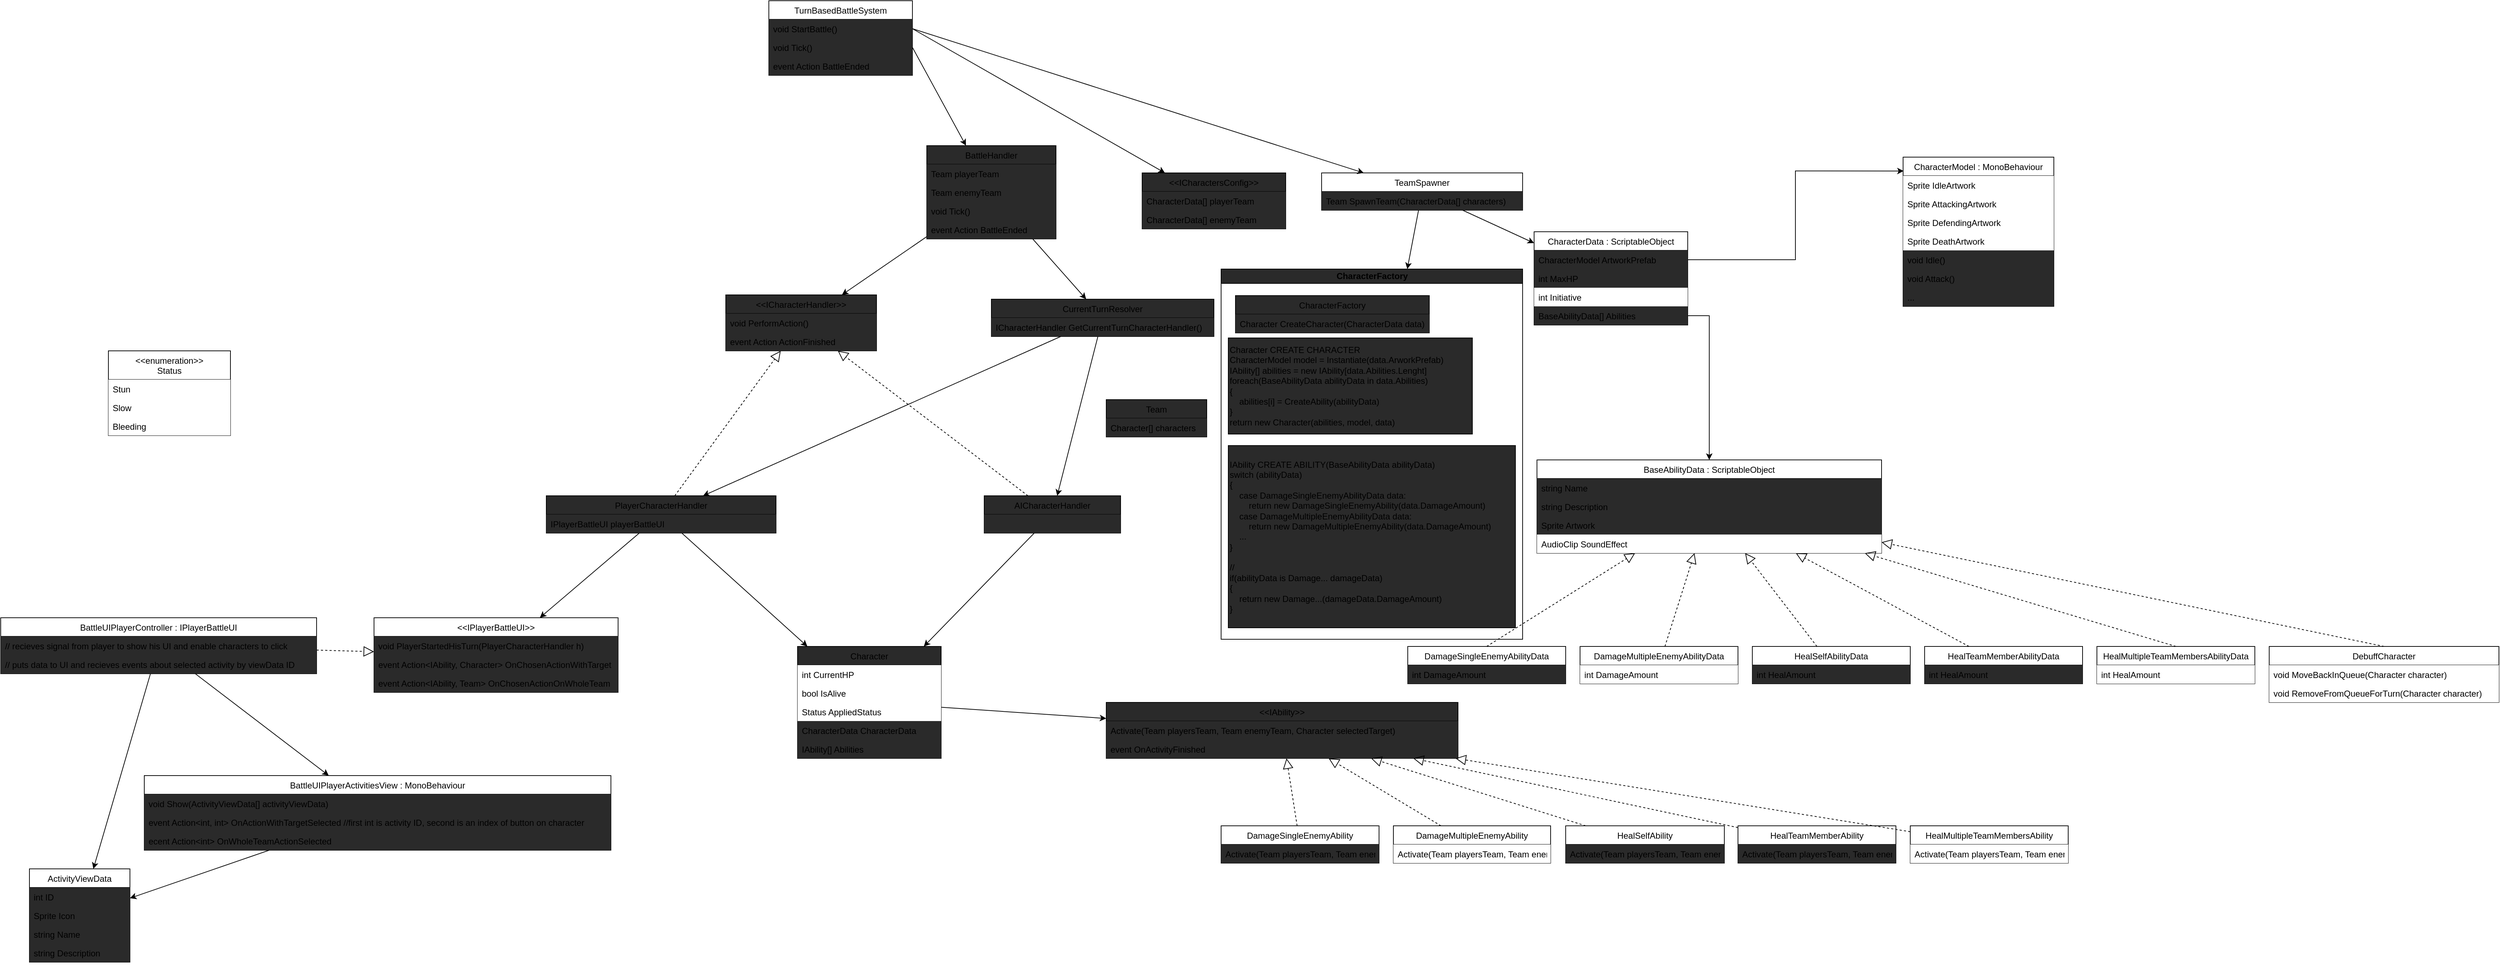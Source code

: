 <mxfile version="18.0.4" type="device"><diagram id="sG-6ClN0O2EF3GK1Bx5M" name="Strona-1"><mxGraphModel dx="3716" dy="2386" grid="1" gridSize="10" guides="1" tooltips="1" connect="1" arrows="1" fold="1" page="1" pageScale="1" pageWidth="827" pageHeight="1169" math="0" shadow="0"><root><mxCell id="0"/><mxCell id="1" parent="0"/><mxCell id="pUBA0VyG6bzlLmEyUjvc-1" value="TurnBasedBattleSystem" style="swimlane;fontStyle=0;childLayout=stackLayout;horizontal=1;startSize=26;horizontalStack=0;resizeParent=1;resizeParentMax=0;resizeLast=0;collapsible=1;marginBottom=0;" parent="1" vertex="1"><mxGeometry x="-540" y="-120" width="200" height="104" as="geometry"/></mxCell><mxCell id="pUBA0VyG6bzlLmEyUjvc-2" value="void StartBattle()" style="text;strokeColor=none;align=left;verticalAlign=top;spacingLeft=4;spacingRight=4;overflow=hidden;rotatable=0;points=[[0,0.5],[1,0.5]];portConstraint=eastwest;fillColor=#2a2a2a;" parent="pUBA0VyG6bzlLmEyUjvc-1" vertex="1"><mxGeometry y="26" width="200" height="26" as="geometry"/></mxCell><mxCell id="bXml2J2x-iWsWK3nR3Xw-60" value="void Tick()" style="text;strokeColor=none;align=left;verticalAlign=top;spacingLeft=4;spacingRight=4;overflow=hidden;rotatable=0;points=[[0,0.5],[1,0.5]];portConstraint=eastwest;fillColor=#2a2a2a;" parent="pUBA0VyG6bzlLmEyUjvc-1" vertex="1"><mxGeometry y="52" width="200" height="26" as="geometry"/></mxCell><mxCell id="pUBA0VyG6bzlLmEyUjvc-3" value="event Action BattleEnded" style="text;strokeColor=none;align=left;verticalAlign=top;spacingLeft=4;spacingRight=4;overflow=hidden;rotatable=0;points=[[0,0.5],[1,0.5]];portConstraint=eastwest;fillColor=#2a2a2a;" parent="pUBA0VyG6bzlLmEyUjvc-1" vertex="1"><mxGeometry y="78" width="200" height="26" as="geometry"/></mxCell><mxCell id="pUBA0VyG6bzlLmEyUjvc-5" value="TeamSpawner" style="swimlane;fontStyle=0;childLayout=stackLayout;horizontal=1;startSize=26;horizontalStack=0;resizeParent=1;resizeParentMax=0;resizeLast=0;collapsible=1;marginBottom=0;" parent="1" vertex="1"><mxGeometry x="230" y="120" width="280" height="52" as="geometry"/></mxCell><mxCell id="pUBA0VyG6bzlLmEyUjvc-6" value="Team SpawnTeam(CharacterData[] characters)" style="text;strokeColor=none;align=left;verticalAlign=top;spacingLeft=4;spacingRight=4;overflow=hidden;rotatable=0;points=[[0,0.5],[1,0.5]];portConstraint=eastwest;fillColor=#2a2a2a;" parent="pUBA0VyG6bzlLmEyUjvc-5" vertex="1"><mxGeometry y="26" width="280" height="26" as="geometry"/></mxCell><mxCell id="pUBA0VyG6bzlLmEyUjvc-9" value="CharacterData : ScriptableObject" style="swimlane;fontStyle=0;childLayout=stackLayout;horizontal=1;startSize=26;horizontalStack=0;resizeParent=1;resizeParentMax=0;resizeLast=0;collapsible=1;marginBottom=0;" parent="1" vertex="1"><mxGeometry x="526" y="202" width="214" height="130" as="geometry"><mxRectangle x="526" y="202" width="110" height="26" as="alternateBounds"/></mxGeometry></mxCell><mxCell id="pUBA0VyG6bzlLmEyUjvc-10" value="CharacterModel ArtworkPrefab" style="text;strokeColor=none;align=left;verticalAlign=top;spacingLeft=4;spacingRight=4;overflow=hidden;rotatable=0;points=[[0,0.5],[1,0.5]];portConstraint=eastwest;fillColor=#2a2a2a;" parent="pUBA0VyG6bzlLmEyUjvc-9" vertex="1"><mxGeometry y="26" width="214" height="26" as="geometry"/></mxCell><mxCell id="pUBA0VyG6bzlLmEyUjvc-11" value="int MaxHP" style="text;strokeColor=none;align=left;verticalAlign=top;spacingLeft=4;spacingRight=4;overflow=hidden;rotatable=0;points=[[0,0.5],[1,0.5]];portConstraint=eastwest;fillColor=#2a2a2a;" parent="pUBA0VyG6bzlLmEyUjvc-9" vertex="1"><mxGeometry y="52" width="214" height="26" as="geometry"/></mxCell><mxCell id="IhygcPjj41W0486u8gfF-102" value="int Initiative&#10;" style="text;align=left;verticalAlign=top;spacingLeft=4;spacingRight=4;overflow=hidden;rotatable=0;points=[[0,0.5],[1,0.5]];portConstraint=eastwest;fillColor=default;" parent="pUBA0VyG6bzlLmEyUjvc-9" vertex="1"><mxGeometry y="78" width="214" height="26" as="geometry"/></mxCell><mxCell id="pUBA0VyG6bzlLmEyUjvc-12" value="BaseAbilityData[] Abilities" style="text;strokeColor=none;align=left;verticalAlign=top;spacingLeft=4;spacingRight=4;overflow=hidden;rotatable=0;points=[[0,0.5],[1,0.5]];portConstraint=eastwest;fillColor=#2a2a2a;" parent="pUBA0VyG6bzlLmEyUjvc-9" vertex="1"><mxGeometry y="104" width="214" height="26" as="geometry"/></mxCell><mxCell id="pUBA0VyG6bzlLmEyUjvc-13" value="CharacterModel : MonoBehaviour" style="swimlane;fontStyle=0;childLayout=stackLayout;horizontal=1;startSize=26;horizontalStack=0;resizeParent=1;resizeParentMax=0;resizeLast=0;collapsible=1;marginBottom=0;" parent="1" vertex="1"><mxGeometry x="1040" y="98" width="210" height="208" as="geometry"><mxRectangle x="780" y="120" width="120" height="26" as="alternateBounds"/></mxGeometry></mxCell><mxCell id="pUBA0VyG6bzlLmEyUjvc-15" value="Sprite IdleArtwork" style="text;align=left;verticalAlign=top;spacingLeft=4;spacingRight=4;overflow=hidden;rotatable=0;points=[[0,0.5],[1,0.5]];portConstraint=eastwest;fillColor=default;" parent="pUBA0VyG6bzlLmEyUjvc-13" vertex="1"><mxGeometry y="26" width="210" height="26" as="geometry"/></mxCell><mxCell id="IhygcPjj41W0486u8gfF-22" value="Sprite AttackingArtwork" style="text;align=left;verticalAlign=top;spacingLeft=4;spacingRight=4;overflow=hidden;rotatable=0;points=[[0,0.5],[1,0.5]];portConstraint=eastwest;fillColor=default;" parent="pUBA0VyG6bzlLmEyUjvc-13" vertex="1"><mxGeometry y="52" width="210" height="26" as="geometry"/></mxCell><mxCell id="IhygcPjj41W0486u8gfF-23" value="Sprite DefendingArtwork" style="text;align=left;verticalAlign=top;spacingLeft=4;spacingRight=4;overflow=hidden;rotatable=0;points=[[0,0.5],[1,0.5]];portConstraint=eastwest;fillColor=default;" parent="pUBA0VyG6bzlLmEyUjvc-13" vertex="1"><mxGeometry y="78" width="210" height="26" as="geometry"/></mxCell><mxCell id="IhygcPjj41W0486u8gfF-24" value="Sprite DeathArtwork" style="text;align=left;verticalAlign=top;spacingLeft=4;spacingRight=4;overflow=hidden;rotatable=0;points=[[0,0.5],[1,0.5]];portConstraint=eastwest;fillColor=default;" parent="pUBA0VyG6bzlLmEyUjvc-13" vertex="1"><mxGeometry y="104" width="210" height="26" as="geometry"/></mxCell><mxCell id="bXml2J2x-iWsWK3nR3Xw-2" value="void Idle()" style="text;strokeColor=none;align=left;verticalAlign=top;spacingLeft=4;spacingRight=4;overflow=hidden;rotatable=0;points=[[0,0.5],[1,0.5]];portConstraint=eastwest;fillColor=#2a2a2a;" parent="pUBA0VyG6bzlLmEyUjvc-13" vertex="1"><mxGeometry y="130" width="210" height="26" as="geometry"/></mxCell><mxCell id="bXml2J2x-iWsWK3nR3Xw-3" value="void Attack()" style="text;strokeColor=none;align=left;verticalAlign=top;spacingLeft=4;spacingRight=4;overflow=hidden;rotatable=0;points=[[0,0.5],[1,0.5]];portConstraint=eastwest;fillColor=#2a2a2a;" parent="pUBA0VyG6bzlLmEyUjvc-13" vertex="1"><mxGeometry y="156" width="210" height="26" as="geometry"/></mxCell><mxCell id="bXml2J2x-iWsWK3nR3Xw-4" value="..." style="text;strokeColor=none;align=left;verticalAlign=top;spacingLeft=4;spacingRight=4;overflow=hidden;rotatable=0;points=[[0,0.5],[1,0.5]];portConstraint=eastwest;fillColor=#2a2a2a;" parent="pUBA0VyG6bzlLmEyUjvc-13" vertex="1"><mxGeometry y="182" width="210" height="26" as="geometry"/></mxCell><mxCell id="pUBA0VyG6bzlLmEyUjvc-17" value="" style="endArrow=classic;html=1;exitX=1;exitY=0.5;exitDx=0;exitDy=0;" parent="1" source="pUBA0VyG6bzlLmEyUjvc-2" target="pUBA0VyG6bzlLmEyUjvc-5" edge="1"><mxGeometry width="50" height="50" relative="1" as="geometry"><mxPoint x="242.495" y="100" as="sourcePoint"/><mxPoint x="500" y="52" as="targetPoint"/></mxGeometry></mxCell><mxCell id="pUBA0VyG6bzlLmEyUjvc-18" value="" style="endArrow=classic;html=1;" parent="1" source="pUBA0VyG6bzlLmEyUjvc-5" target="pUBA0VyG6bzlLmEyUjvc-9" edge="1"><mxGeometry width="50" height="50" relative="1" as="geometry"><mxPoint x="490" y="132" as="sourcePoint"/><mxPoint x="530" y="92" as="targetPoint"/></mxGeometry></mxCell><mxCell id="pUBA0VyG6bzlLmEyUjvc-20" value="BaseAbilityData : ScriptableObject" style="swimlane;fontStyle=0;childLayout=stackLayout;horizontal=1;startSize=26;horizontalStack=0;resizeParent=1;resizeParentMax=0;resizeLast=0;collapsible=1;marginBottom=0;" parent="1" vertex="1"><mxGeometry x="530" y="520" width="480" height="130" as="geometry"/></mxCell><mxCell id="pUBA0VyG6bzlLmEyUjvc-25" value="string Name" style="text;strokeColor=none;align=left;verticalAlign=top;spacingLeft=4;spacingRight=4;overflow=hidden;rotatable=0;points=[[0,0.5],[1,0.5]];portConstraint=eastwest;fillColor=#2a2a2a;" parent="pUBA0VyG6bzlLmEyUjvc-20" vertex="1"><mxGeometry y="26" width="480" height="26" as="geometry"/></mxCell><mxCell id="pUBA0VyG6bzlLmEyUjvc-22" value="string Description" style="text;strokeColor=none;align=left;verticalAlign=top;spacingLeft=4;spacingRight=4;overflow=hidden;rotatable=0;points=[[0,0.5],[1,0.5]];portConstraint=eastwest;fillColor=#2a2a2a;" parent="pUBA0VyG6bzlLmEyUjvc-20" vertex="1"><mxGeometry y="52" width="480" height="26" as="geometry"/></mxCell><mxCell id="pUBA0VyG6bzlLmEyUjvc-23" value="Sprite Artwork" style="text;strokeColor=none;align=left;verticalAlign=top;spacingLeft=4;spacingRight=4;overflow=hidden;rotatable=0;points=[[0,0.5],[1,0.5]];portConstraint=eastwest;fillColor=#2a2a2a;" parent="pUBA0VyG6bzlLmEyUjvc-20" vertex="1"><mxGeometry y="78" width="480" height="26" as="geometry"/></mxCell><mxCell id="IhygcPjj41W0486u8gfF-101" value="AudioClip SoundEffect" style="text;align=left;verticalAlign=top;spacingLeft=4;spacingRight=4;overflow=hidden;rotatable=0;points=[[0,0.5],[1,0.5]];portConstraint=eastwest;fillColor=default;" parent="pUBA0VyG6bzlLmEyUjvc-20" vertex="1"><mxGeometry y="104" width="480" height="26" as="geometry"/></mxCell><mxCell id="pUBA0VyG6bzlLmEyUjvc-27" value="DamageMultipleEnemyAbilityData" style="swimlane;fontStyle=0;childLayout=stackLayout;horizontal=1;startSize=26;horizontalStack=0;resizeParent=1;resizeParentMax=0;resizeLast=0;collapsible=1;marginBottom=0;fillColor=default;" parent="1" vertex="1"><mxGeometry x="590" y="780" width="220" height="52" as="geometry"/></mxCell><mxCell id="pUBA0VyG6bzlLmEyUjvc-28" value="int DamageAmount" style="text;align=left;verticalAlign=top;spacingLeft=4;spacingRight=4;overflow=hidden;rotatable=0;points=[[0,0.5],[1,0.5]];portConstraint=eastwest;fillColor=default;" parent="pUBA0VyG6bzlLmEyUjvc-27" vertex="1"><mxGeometry y="26" width="220" height="26" as="geometry"/></mxCell><mxCell id="pUBA0VyG6bzlLmEyUjvc-31" value="HealSelfAbilityData" style="swimlane;fontStyle=0;childLayout=stackLayout;horizontal=1;startSize=26;horizontalStack=0;resizeParent=1;resizeParentMax=0;resizeLast=0;collapsible=1;marginBottom=0;" parent="1" vertex="1"><mxGeometry x="830" y="780" width="220" height="52" as="geometry"/></mxCell><mxCell id="pUBA0VyG6bzlLmEyUjvc-32" value="int HealAmount" style="text;strokeColor=none;align=left;verticalAlign=top;spacingLeft=4;spacingRight=4;overflow=hidden;rotatable=0;points=[[0,0.5],[1,0.5]];portConstraint=eastwest;fillColor=#2a2a2a;" parent="pUBA0VyG6bzlLmEyUjvc-31" vertex="1"><mxGeometry y="26" width="220" height="26" as="geometry"/></mxCell><mxCell id="pUBA0VyG6bzlLmEyUjvc-35" value="HealTeamMemberAbilityData" style="swimlane;fontStyle=0;childLayout=stackLayout;horizontal=1;startSize=26;horizontalStack=0;resizeParent=1;resizeParentMax=0;resizeLast=0;collapsible=1;marginBottom=0;" parent="1" vertex="1"><mxGeometry x="1070" y="780" width="220" height="52" as="geometry"/></mxCell><mxCell id="pUBA0VyG6bzlLmEyUjvc-36" value="int HealAmount" style="text;strokeColor=none;align=left;verticalAlign=top;spacingLeft=4;spacingRight=4;overflow=hidden;rotatable=0;points=[[0,0.5],[1,0.5]];portConstraint=eastwest;fillColor=#2a2a2a;" parent="pUBA0VyG6bzlLmEyUjvc-35" vertex="1"><mxGeometry y="26" width="220" height="26" as="geometry"/></mxCell><mxCell id="pUBA0VyG6bzlLmEyUjvc-40" value="DamageMultipleEnemyAbility" style="swimlane;fontStyle=0;childLayout=stackLayout;horizontal=1;startSize=26;horizontalStack=0;resizeParent=1;resizeParentMax=0;resizeLast=0;collapsible=1;marginBottom=0;" parent="1" vertex="1"><mxGeometry x="330" y="1030" width="219" height="52" as="geometry"><mxRectangle x="410" y="810" width="250" height="26" as="alternateBounds"/></mxGeometry></mxCell><mxCell id="pUBA0VyG6bzlLmEyUjvc-55" value="Activate(Team playersTeam, Team enemyTeam, Character playerSelectedCharacter)" style="text;align=left;verticalAlign=top;spacingLeft=4;spacingRight=4;overflow=hidden;rotatable=0;points=[[0,0.5],[1,0.5]];portConstraint=eastwest;fillColor=default;" parent="pUBA0VyG6bzlLmEyUjvc-40" vertex="1"><mxGeometry y="26" width="219" height="26" as="geometry"/></mxCell><mxCell id="pUBA0VyG6bzlLmEyUjvc-44" value="HealSelfAbility" style="swimlane;fontStyle=0;childLayout=stackLayout;horizontal=1;startSize=26;horizontalStack=0;resizeParent=1;resizeParentMax=0;resizeLast=0;collapsible=1;marginBottom=0;" parent="1" vertex="1"><mxGeometry x="570" y="1030" width="221" height="52" as="geometry"/></mxCell><mxCell id="IhygcPjj41W0486u8gfF-2" value="Activate(Team playersTeam, Team enemyTeam, Character playerSelectedCharacter)" style="text;strokeColor=none;align=left;verticalAlign=top;spacingLeft=4;spacingRight=4;overflow=hidden;rotatable=0;points=[[0,0.5],[1,0.5]];portConstraint=eastwest;fillColor=#2a2a2a;" parent="pUBA0VyG6bzlLmEyUjvc-44" vertex="1"><mxGeometry y="26" width="221" height="26" as="geometry"/></mxCell><mxCell id="pUBA0VyG6bzlLmEyUjvc-48" value="HealTeamMemberAbility" style="swimlane;fontStyle=0;childLayout=stackLayout;horizontal=1;startSize=26;horizontalStack=0;resizeParent=1;resizeParentMax=0;resizeLast=0;collapsible=1;marginBottom=0;" parent="1" vertex="1"><mxGeometry x="810" y="1030" width="220" height="52" as="geometry"/></mxCell><mxCell id="IhygcPjj41W0486u8gfF-3" value="Activate(Team playersTeam, Team enemyTeam, Character playerSelectedCharacter)" style="text;strokeColor=none;align=left;verticalAlign=top;spacingLeft=4;spacingRight=4;overflow=hidden;rotatable=0;points=[[0,0.5],[1,0.5]];portConstraint=eastwest;fillColor=#2a2a2a;" parent="pUBA0VyG6bzlLmEyUjvc-48" vertex="1"><mxGeometry y="26" width="220" height="26" as="geometry"/></mxCell><mxCell id="pUBA0VyG6bzlLmEyUjvc-52" value="" style="endArrow=block;dashed=1;endFill=0;endSize=12;html=1;" parent="1" source="pUBA0VyG6bzlLmEyUjvc-27" target="pUBA0VyG6bzlLmEyUjvc-20" edge="1"><mxGeometry width="160" relative="1" as="geometry"><mxPoint x="690" y="600" as="sourcePoint"/><mxPoint x="730" y="560" as="targetPoint"/></mxGeometry></mxCell><mxCell id="pUBA0VyG6bzlLmEyUjvc-53" value="" style="endArrow=block;dashed=1;endFill=0;endSize=12;html=1;" parent="1" source="pUBA0VyG6bzlLmEyUjvc-31" target="pUBA0VyG6bzlLmEyUjvc-20" edge="1"><mxGeometry width="160" relative="1" as="geometry"><mxPoint x="990" y="620" as="sourcePoint"/><mxPoint x="1030" y="580" as="targetPoint"/></mxGeometry></mxCell><mxCell id="pUBA0VyG6bzlLmEyUjvc-54" value="" style="endArrow=block;dashed=1;endFill=0;endSize=12;html=1;" parent="1" source="pUBA0VyG6bzlLmEyUjvc-35" target="pUBA0VyG6bzlLmEyUjvc-20" edge="1"><mxGeometry width="160" relative="1" as="geometry"><mxPoint x="1080" y="540" as="sourcePoint"/><mxPoint x="1120" y="500" as="targetPoint"/></mxGeometry></mxCell><mxCell id="IhygcPjj41W0486u8gfF-12" value="DamageSingleEnemyAbilityData" style="swimlane;fontStyle=0;childLayout=stackLayout;horizontal=1;startSize=26;horizontalStack=0;resizeParent=1;resizeParentMax=0;resizeLast=0;collapsible=1;marginBottom=0;" parent="1" vertex="1"><mxGeometry x="350" y="780" width="220" height="52" as="geometry"/></mxCell><mxCell id="IhygcPjj41W0486u8gfF-13" value="int DamageAmount" style="text;strokeColor=none;align=left;verticalAlign=top;spacingLeft=4;spacingRight=4;overflow=hidden;rotatable=0;points=[[0,0.5],[1,0.5]];portConstraint=eastwest;fillColor=#2a2a2a;" parent="IhygcPjj41W0486u8gfF-12" vertex="1"><mxGeometry y="26" width="220" height="26" as="geometry"/></mxCell><mxCell id="IhygcPjj41W0486u8gfF-14" value="DamageSingleEnemyAbility" style="swimlane;fontStyle=0;childLayout=stackLayout;horizontal=1;startSize=26;horizontalStack=0;resizeParent=1;resizeParentMax=0;resizeLast=0;collapsible=1;marginBottom=0;" parent="1" vertex="1"><mxGeometry x="90" y="1030" width="220" height="52" as="geometry"><mxRectangle x="410" y="810" width="250" height="26" as="alternateBounds"/></mxGeometry></mxCell><mxCell id="IhygcPjj41W0486u8gfF-15" value="Activate(Team playersTeam, Team enemyTeam, Character playerSelectedCharacter)" style="text;strokeColor=none;align=left;verticalAlign=top;spacingLeft=4;spacingRight=4;overflow=hidden;rotatable=0;points=[[0,0.5],[1,0.5]];portConstraint=eastwest;fillColor=#2a2a2a;" parent="IhygcPjj41W0486u8gfF-14" vertex="1"><mxGeometry y="26" width="220" height="26" as="geometry"/></mxCell><mxCell id="IhygcPjj41W0486u8gfF-25" value="DebuffCharacter" style="swimlane;fontStyle=0;childLayout=stackLayout;horizontal=1;startSize=26;horizontalStack=0;resizeParent=1;resizeParentMax=0;resizeLast=0;collapsible=1;marginBottom=0;fillColor=default;" parent="1" vertex="1"><mxGeometry x="1550" y="780" width="320" height="78" as="geometry"/></mxCell><mxCell id="IhygcPjj41W0486u8gfF-63" value="void MoveBackInQueue(Character character)" style="text;align=left;verticalAlign=top;spacingLeft=4;spacingRight=4;overflow=hidden;rotatable=0;points=[[0,0.5],[1,0.5]];portConstraint=eastwest;fillColor=default;" parent="IhygcPjj41W0486u8gfF-25" vertex="1"><mxGeometry y="26" width="320" height="26" as="geometry"/></mxCell><mxCell id="IhygcPjj41W0486u8gfF-62" value="void RemoveFromQueueForTurn(Character character)" style="text;align=left;verticalAlign=top;spacingLeft=4;spacingRight=4;overflow=hidden;rotatable=0;points=[[0,0.5],[1,0.5]];portConstraint=eastwest;fillColor=default;" parent="IhygcPjj41W0486u8gfF-25" vertex="1"><mxGeometry y="52" width="320" height="26" as="geometry"/></mxCell><mxCell id="IhygcPjj41W0486u8gfF-45" value="&lt;&lt;enumeration&gt;&gt; &#10;Status" style="swimlane;fontStyle=0;childLayout=stackLayout;horizontal=1;startSize=40;horizontalStack=0;resizeParent=1;resizeParentMax=0;resizeLast=0;collapsible=1;marginBottom=0;" parent="1" vertex="1"><mxGeometry x="-1460" y="368" width="170" height="118" as="geometry"/></mxCell><mxCell id="IhygcPjj41W0486u8gfF-46" value="Stun" style="text;align=left;verticalAlign=top;spacingLeft=4;spacingRight=4;overflow=hidden;rotatable=0;points=[[0,0.5],[1,0.5]];portConstraint=eastwest;fillColor=default;" parent="IhygcPjj41W0486u8gfF-45" vertex="1"><mxGeometry y="40" width="170" height="26" as="geometry"/></mxCell><mxCell id="IhygcPjj41W0486u8gfF-47" value="Slow" style="text;align=left;verticalAlign=top;spacingLeft=4;spacingRight=4;overflow=hidden;rotatable=0;points=[[0,0.5],[1,0.5]];portConstraint=eastwest;fillColor=default;" parent="IhygcPjj41W0486u8gfF-45" vertex="1"><mxGeometry y="66" width="170" height="26" as="geometry"/></mxCell><mxCell id="bXml2J2x-iWsWK3nR3Xw-5" value="Bleeding" style="text;align=left;verticalAlign=top;spacingLeft=4;spacingRight=4;overflow=hidden;rotatable=0;points=[[0,0.5],[1,0.5]];portConstraint=eastwest;fillColor=default;" parent="IhygcPjj41W0486u8gfF-45" vertex="1"><mxGeometry y="92" width="170" height="26" as="geometry"/></mxCell><mxCell id="IhygcPjj41W0486u8gfF-51" style="edgeStyle=orthogonalEdgeStyle;rounded=0;orthogonalLoop=1;jettySize=auto;html=1;entryX=0.004;entryY=0.093;entryDx=0;entryDy=0;entryPerimeter=0;" parent="1" source="pUBA0VyG6bzlLmEyUjvc-10" target="pUBA0VyG6bzlLmEyUjvc-13" edge="1"><mxGeometry relative="1" as="geometry"/></mxCell><mxCell id="IhygcPjj41W0486u8gfF-59" value="" style="endArrow=block;dashed=1;endFill=0;endSize=12;html=1;rounded=1;exitX=0.5;exitY=0;exitDx=0;exitDy=0;" parent="1" source="IhygcPjj41W0486u8gfF-25" target="pUBA0VyG6bzlLmEyUjvc-20" edge="1"><mxGeometry width="160" relative="1" as="geometry"><mxPoint x="1280" y="560" as="sourcePoint"/><mxPoint x="1140" y="560" as="targetPoint"/></mxGeometry></mxCell><mxCell id="IhygcPjj41W0486u8gfF-60" value="" style="endArrow=block;dashed=1;endFill=0;endSize=12;html=1;rounded=1;exitX=0.5;exitY=0;exitDx=0;exitDy=0;" parent="1" source="IhygcPjj41W0486u8gfF-12" target="pUBA0VyG6bzlLmEyUjvc-20" edge="1"><mxGeometry width="160" relative="1" as="geometry"><mxPoint x="330" y="550" as="sourcePoint"/><mxPoint x="490" y="550" as="targetPoint"/></mxGeometry></mxCell><mxCell id="IhygcPjj41W0486u8gfF-93" value="HealMultipleTeamMembersAbilityData" style="swimlane;fontStyle=0;childLayout=stackLayout;horizontal=1;startSize=26;horizontalStack=0;resizeParent=1;resizeParentMax=0;resizeLast=0;collapsible=1;marginBottom=0;fillColor=default;" parent="1" vertex="1"><mxGeometry x="1310" y="780" width="220" height="52" as="geometry"/></mxCell><mxCell id="IhygcPjj41W0486u8gfF-94" value="int HealAmount" style="text;align=left;verticalAlign=top;spacingLeft=4;spacingRight=4;overflow=hidden;rotatable=0;points=[[0,0.5],[1,0.5]];portConstraint=eastwest;fillColor=default;" parent="IhygcPjj41W0486u8gfF-93" vertex="1"><mxGeometry y="26" width="220" height="26" as="geometry"/></mxCell><mxCell id="IhygcPjj41W0486u8gfF-95" value="HealMultipleTeamMembersAbility" style="swimlane;fontStyle=0;childLayout=stackLayout;horizontal=1;startSize=26;horizontalStack=0;resizeParent=1;resizeParentMax=0;resizeLast=0;collapsible=1;marginBottom=0;fillColor=default;" parent="1" vertex="1"><mxGeometry x="1050" y="1030" width="220" height="52" as="geometry"/></mxCell><mxCell id="IhygcPjj41W0486u8gfF-96" value="Activate(Team playersTeam, Team enemyTeam, Character playerSelectedCharacter)" style="text;align=left;verticalAlign=top;spacingLeft=4;spacingRight=4;overflow=hidden;rotatable=0;points=[[0,0.5],[1,0.5]];portConstraint=eastwest;fillColor=default;" parent="IhygcPjj41W0486u8gfF-95" vertex="1"><mxGeometry y="26" width="220" height="26" as="geometry"/></mxCell><mxCell id="IhygcPjj41W0486u8gfF-99" value="" style="endArrow=block;dashed=1;endFill=0;endSize=12;html=1;rounded=1;exitX=0.5;exitY=0;exitDx=0;exitDy=0;" parent="1" source="IhygcPjj41W0486u8gfF-93" target="pUBA0VyG6bzlLmEyUjvc-20" edge="1"><mxGeometry width="160" relative="1" as="geometry"><mxPoint x="1180" y="600" as="sourcePoint"/><mxPoint x="1340" y="600" as="targetPoint"/></mxGeometry></mxCell><mxCell id="IhygcPjj41W0486u8gfF-107" style="edgeStyle=orthogonalEdgeStyle;rounded=0;orthogonalLoop=1;jettySize=auto;html=1;" parent="1" source="pUBA0VyG6bzlLmEyUjvc-12" target="pUBA0VyG6bzlLmEyUjvc-20" edge="1"><mxGeometry relative="1" as="geometry"/></mxCell><mxCell id="bXml2J2x-iWsWK3nR3Xw-6" value="Character" style="swimlane;fontStyle=0;childLayout=stackLayout;horizontal=1;startSize=26;horizontalStack=0;resizeParent=1;resizeParentMax=0;resizeLast=0;collapsible=1;marginBottom=0;fillColor=#2a2a2a;" parent="1" vertex="1"><mxGeometry x="-500" y="780" width="200" height="156" as="geometry"/></mxCell><mxCell id="IhygcPjj41W0486u8gfF-29" value="int CurrentHP" style="text;align=left;verticalAlign=top;spacingLeft=4;spacingRight=4;overflow=hidden;rotatable=0;points=[[0,0.5],[1,0.5]];portConstraint=eastwest;fillColor=default;" parent="bXml2J2x-iWsWK3nR3Xw-6" vertex="1"><mxGeometry y="26" width="200" height="26" as="geometry"/></mxCell><mxCell id="IhygcPjj41W0486u8gfF-108" value="bool IsAlive" style="text;align=left;verticalAlign=top;spacingLeft=4;spacingRight=4;overflow=hidden;rotatable=0;points=[[0,0.5],[1,0.5]];portConstraint=eastwest;fillColor=default;" parent="bXml2J2x-iWsWK3nR3Xw-6" vertex="1"><mxGeometry y="52" width="200" height="26" as="geometry"/></mxCell><mxCell id="IhygcPjj41W0486u8gfF-32" value="Status AppliedStatus" style="text;align=left;verticalAlign=top;spacingLeft=4;spacingRight=4;overflow=hidden;rotatable=0;points=[[0,0.5],[1,0.5]];portConstraint=eastwest;fillColor=default;" parent="bXml2J2x-iWsWK3nR3Xw-6" vertex="1"><mxGeometry y="78" width="200" height="26" as="geometry"/></mxCell><mxCell id="bXml2J2x-iWsWK3nR3Xw-49" value="CharacterData CharacterData" style="text;align=left;verticalAlign=top;spacingLeft=4;spacingRight=4;overflow=hidden;rotatable=0;points=[[0,0.5],[1,0.5]];portConstraint=eastwest;fillColor=#2a2a2a;" parent="bXml2J2x-iWsWK3nR3Xw-6" vertex="1"><mxGeometry y="104" width="200" height="26" as="geometry"/></mxCell><mxCell id="I1Ug9nQsB27apa3E5FGl-3" value="IAbility[] Abilities" style="text;align=left;verticalAlign=top;spacingLeft=4;spacingRight=4;overflow=hidden;rotatable=0;points=[[0,0.5],[1,0.5]];portConstraint=eastwest;fillColor=#2a2a2a;" parent="bXml2J2x-iWsWK3nR3Xw-6" vertex="1"><mxGeometry y="130" width="200" height="26" as="geometry"/></mxCell><mxCell id="bXml2J2x-iWsWK3nR3Xw-16" value="Team" style="swimlane;fontStyle=0;childLayout=stackLayout;horizontal=1;startSize=26;horizontalStack=0;resizeParent=1;resizeParentMax=0;resizeLast=0;collapsible=1;marginBottom=0;fillColor=#2a2a2a;" parent="1" vertex="1"><mxGeometry x="-70" y="436" width="140" height="52" as="geometry"/></mxCell><mxCell id="bXml2J2x-iWsWK3nR3Xw-17" value="Character[] characters" style="text;strokeColor=none;align=left;verticalAlign=top;spacingLeft=4;spacingRight=4;overflow=hidden;rotatable=0;points=[[0,0.5],[1,0.5]];portConstraint=eastwest;fillColor=#2a2a2a;" parent="bXml2J2x-iWsWK3nR3Xw-16" vertex="1"><mxGeometry y="26" width="140" height="26" as="geometry"/></mxCell><mxCell id="bXml2J2x-iWsWK3nR3Xw-24" value="" style="endArrow=classic;html=1;" parent="1" source="pUBA0VyG6bzlLmEyUjvc-5" target="bXml2J2x-iWsWK3nR3Xw-26" edge="1"><mxGeometry width="50" height="50" relative="1" as="geometry"><mxPoint x="180" y="250" as="sourcePoint"/><mxPoint x="220" y="210" as="targetPoint"/></mxGeometry></mxCell><mxCell id="bXml2J2x-iWsWK3nR3Xw-26" value="CharacterFactory" style="swimlane;html=1;startSize=20;horizontal=1;containerType=tree;newEdgeStyle={&quot;edgeStyle&quot;:&quot;elbowEdgeStyle&quot;,&quot;startArrow&quot;:&quot;none&quot;,&quot;endArrow&quot;:&quot;none&quot;};fillColor=#2a2a2a;" parent="1" vertex="1"><mxGeometry x="90" y="254" width="420" height="516" as="geometry"/></mxCell><mxCell id="bXml2J2x-iWsWK3nR3Xw-10" value="CharacterFactory" style="swimlane;fontStyle=0;childLayout=stackLayout;horizontal=1;startSize=26;horizontalStack=0;resizeParent=1;resizeParentMax=0;resizeLast=0;collapsible=1;marginBottom=0;fillColor=#2a2a2a;" parent="bXml2J2x-iWsWK3nR3Xw-26" vertex="1"><mxGeometry x="20" y="37" width="270" height="52" as="geometry"/></mxCell><mxCell id="bXml2J2x-iWsWK3nR3Xw-11" value="Character CreateCharacter(CharacterData data)" style="text;strokeColor=none;align=left;verticalAlign=top;spacingLeft=4;spacingRight=4;overflow=hidden;rotatable=0;points=[[0,0.5],[1,0.5]];portConstraint=eastwest;fillColor=#2a2a2a;" parent="bXml2J2x-iWsWK3nR3Xw-10" vertex="1"><mxGeometry y="26" width="270" height="26" as="geometry"/></mxCell><mxCell id="bXml2J2x-iWsWK3nR3Xw-31" value="&lt;div&gt;&lt;span&gt;Character CREATE CHARACTER&lt;/span&gt;&lt;/div&gt;&lt;div&gt;&lt;span&gt;CharacterModel model = Instantiate(data.ArworkPrefab)&lt;/span&gt;&lt;/div&gt;&lt;div&gt;&lt;span&gt;IAbility[] abilities = new IAbility[data.Abilities.Lenght]&lt;/span&gt;&lt;/div&gt;&lt;div&gt;&lt;span&gt;foreach(BaseAbilityData abilityData in data.Abilities)&lt;/span&gt;&lt;/div&gt;&lt;div&gt;&lt;span&gt;{&lt;/span&gt;&lt;/div&gt;&lt;div&gt;&lt;span&gt;&amp;nbsp; &amp;nbsp; abilities[i] = CreateAbility(abilityData)&lt;/span&gt;&lt;/div&gt;&lt;div&gt;&lt;span&gt;}&lt;/span&gt;&lt;/div&gt;&lt;div&gt;&lt;span&gt;return new Character(abilities, model, data)&lt;/span&gt;&lt;/div&gt;" style="rounded=0;whiteSpace=wrap;html=1;fillColor=#2a2a2a;align=left;" parent="bXml2J2x-iWsWK3nR3Xw-26" vertex="1"><mxGeometry x="10" y="96" width="340" height="134" as="geometry"/></mxCell><mxCell id="bXml2J2x-iWsWK3nR3Xw-44" value="IAbility CREATE ABILITY(BaseAbilityData abilityData)&lt;br&gt;switch (abilityData)&lt;br&gt;{&lt;br&gt;&amp;nbsp; &amp;nbsp; case DamageSingleEnemyAbilityData data:&lt;br&gt;&amp;nbsp; &amp;nbsp; &amp;nbsp; &amp;nbsp; return new DamageSingleEnemyAbility(data.DamageAmount)&lt;br&gt;&amp;nbsp; &amp;nbsp; case DamageMultipleEnemyAbilityData data:&lt;br&gt;&amp;nbsp; &amp;nbsp; &amp;nbsp; &amp;nbsp; return new DamageMultipleEnemyAbility(data.DamageAmount)&lt;br&gt;&amp;nbsp; &amp;nbsp; ...&lt;br&gt;}&lt;br&gt;&lt;br&gt;//&lt;br&gt;if(abilityData is Damage... damageData)&lt;br&gt;{&lt;br&gt;&amp;nbsp; &amp;nbsp; return new Damage...(damageData.DamageAmount)&lt;br&gt;}" style="rounded=0;whiteSpace=wrap;html=1;fillColor=#2a2a2a;align=left;" parent="bXml2J2x-iWsWK3nR3Xw-26" vertex="1"><mxGeometry x="10" y="246" width="400" height="254" as="geometry"/></mxCell><mxCell id="bXml2J2x-iWsWK3nR3Xw-32" value="&lt;&lt;IAbility&gt;&gt;" style="swimlane;fontStyle=0;childLayout=stackLayout;horizontal=1;startSize=26;horizontalStack=0;resizeParent=1;resizeParentMax=0;resizeLast=0;collapsible=1;marginBottom=0;fillColor=#2a2a2a;align=center;" parent="1" vertex="1"><mxGeometry x="-70" y="858" width="490" height="78" as="geometry"/></mxCell><mxCell id="bXml2J2x-iWsWK3nR3Xw-36" value="Activate(Team playersTeam, Team enemyTeam, Character selectedTarget)" style="text;strokeColor=none;align=left;verticalAlign=top;spacingLeft=4;spacingRight=4;overflow=hidden;rotatable=0;points=[[0,0.5],[1,0.5]];portConstraint=eastwest;fillColor=#2a2a2a;" parent="bXml2J2x-iWsWK3nR3Xw-32" vertex="1"><mxGeometry y="26" width="490" height="26" as="geometry"/></mxCell><mxCell id="bXml2J2x-iWsWK3nR3Xw-78" value="event OnActivityFinished" style="text;strokeColor=none;align=left;verticalAlign=top;spacingLeft=4;spacingRight=4;overflow=hidden;rotatable=0;points=[[0,0.5],[1,0.5]];portConstraint=eastwest;fillColor=#2a2a2a;" parent="bXml2J2x-iWsWK3nR3Xw-32" vertex="1"><mxGeometry y="52" width="490" height="26" as="geometry"/></mxCell><mxCell id="bXml2J2x-iWsWK3nR3Xw-38" value="" style="endArrow=block;dashed=1;endFill=0;endSize=12;html=1;" parent="1" source="IhygcPjj41W0486u8gfF-14" target="bXml2J2x-iWsWK3nR3Xw-32" edge="1"><mxGeometry width="160" relative="1" as="geometry"><mxPoint x="330" y="990" as="sourcePoint"/><mxPoint x="370" y="950" as="targetPoint"/></mxGeometry></mxCell><mxCell id="bXml2J2x-iWsWK3nR3Xw-39" value="" style="endArrow=block;dashed=1;endFill=0;endSize=12;html=1;" parent="1" source="pUBA0VyG6bzlLmEyUjvc-40" target="bXml2J2x-iWsWK3nR3Xw-32" edge="1"><mxGeometry width="160" relative="1" as="geometry"><mxPoint x="730" y="1020" as="sourcePoint"/><mxPoint x="770" y="980" as="targetPoint"/></mxGeometry></mxCell><mxCell id="bXml2J2x-iWsWK3nR3Xw-40" value="" style="endArrow=block;dashed=1;endFill=0;endSize=12;html=1;" parent="1" source="pUBA0VyG6bzlLmEyUjvc-44" target="bXml2J2x-iWsWK3nR3Xw-32" edge="1"><mxGeometry width="160" relative="1" as="geometry"><mxPoint x="760" y="1010" as="sourcePoint"/><mxPoint x="800" y="970" as="targetPoint"/></mxGeometry></mxCell><mxCell id="bXml2J2x-iWsWK3nR3Xw-41" value="" style="endArrow=block;dashed=1;endFill=0;endSize=12;html=1;" parent="1" source="pUBA0VyG6bzlLmEyUjvc-48" target="bXml2J2x-iWsWK3nR3Xw-32" edge="1"><mxGeometry width="160" relative="1" as="geometry"><mxPoint x="1030" y="1010" as="sourcePoint"/><mxPoint x="1070" y="970" as="targetPoint"/></mxGeometry></mxCell><mxCell id="bXml2J2x-iWsWK3nR3Xw-42" value="" style="endArrow=block;dashed=1;endFill=0;endSize=12;html=1;" parent="1" source="IhygcPjj41W0486u8gfF-95" target="bXml2J2x-iWsWK3nR3Xw-32" edge="1"><mxGeometry width="160" relative="1" as="geometry"><mxPoint x="1150" y="980" as="sourcePoint"/><mxPoint x="1190" y="940" as="targetPoint"/></mxGeometry></mxCell><mxCell id="bXml2J2x-iWsWK3nR3Xw-45" value="&lt;&lt;ICharactersConfig&gt;&gt;" style="swimlane;fontStyle=0;childLayout=stackLayout;horizontal=1;startSize=26;horizontalStack=0;resizeParent=1;resizeParentMax=0;resizeLast=0;collapsible=1;marginBottom=0;fillColor=#2a2a2a;align=center;" parent="1" vertex="1"><mxGeometry x="-20" y="120" width="200" height="78" as="geometry"/></mxCell><mxCell id="bXml2J2x-iWsWK3nR3Xw-46" value="CharacterData[] playerTeam" style="text;strokeColor=none;align=left;verticalAlign=top;spacingLeft=4;spacingRight=4;overflow=hidden;rotatable=0;points=[[0,0.5],[1,0.5]];portConstraint=eastwest;fillColor=#2a2a2a;" parent="bXml2J2x-iWsWK3nR3Xw-45" vertex="1"><mxGeometry y="26" width="200" height="26" as="geometry"/></mxCell><mxCell id="bXml2J2x-iWsWK3nR3Xw-47" value="CharacterData[] enemyTeam" style="text;strokeColor=none;align=left;verticalAlign=top;spacingLeft=4;spacingRight=4;overflow=hidden;rotatable=0;points=[[0,0.5],[1,0.5]];portConstraint=eastwest;fillColor=#2a2a2a;" parent="bXml2J2x-iWsWK3nR3Xw-45" vertex="1"><mxGeometry y="52" width="200" height="26" as="geometry"/></mxCell><mxCell id="bXml2J2x-iWsWK3nR3Xw-51" value="" style="endArrow=classic;html=1;exitX=1;exitY=0.5;exitDx=0;exitDy=0;" parent="1" source="pUBA0VyG6bzlLmEyUjvc-2" target="bXml2J2x-iWsWK3nR3Xw-45" edge="1"><mxGeometry width="50" height="50" relative="1" as="geometry"><mxPoint x="-150" y="30" as="sourcePoint"/><mxPoint x="-110" y="-10" as="targetPoint"/></mxGeometry></mxCell><mxCell id="bXml2J2x-iWsWK3nR3Xw-61" value="BattleHandler" style="swimlane;fontStyle=0;childLayout=stackLayout;horizontal=1;startSize=26;horizontalStack=0;resizeParent=1;resizeParentMax=0;resizeLast=0;collapsible=1;marginBottom=0;fillColor=#2a2a2a;align=center;" parent="1" vertex="1"><mxGeometry x="-320" y="82" width="180" height="130" as="geometry"/></mxCell><mxCell id="bXml2J2x-iWsWK3nR3Xw-65" value="Team playerTeam" style="text;strokeColor=none;align=left;verticalAlign=top;spacingLeft=4;spacingRight=4;overflow=hidden;rotatable=0;points=[[0,0.5],[1,0.5]];portConstraint=eastwest;fillColor=#2a2a2a;" parent="bXml2J2x-iWsWK3nR3Xw-61" vertex="1"><mxGeometry y="26" width="180" height="26" as="geometry"/></mxCell><mxCell id="bXml2J2x-iWsWK3nR3Xw-66" value="Team enemyTeam" style="text;strokeColor=none;align=left;verticalAlign=top;spacingLeft=4;spacingRight=4;overflow=hidden;rotatable=0;points=[[0,0.5],[1,0.5]];portConstraint=eastwest;fillColor=#2a2a2a;" parent="bXml2J2x-iWsWK3nR3Xw-61" vertex="1"><mxGeometry y="52" width="180" height="26" as="geometry"/></mxCell><mxCell id="bXml2J2x-iWsWK3nR3Xw-62" value="void Tick()" style="text;strokeColor=none;align=left;verticalAlign=top;spacingLeft=4;spacingRight=4;overflow=hidden;rotatable=0;points=[[0,0.5],[1,0.5]];portConstraint=eastwest;fillColor=#2a2a2a;" parent="bXml2J2x-iWsWK3nR3Xw-61" vertex="1"><mxGeometry y="78" width="180" height="26" as="geometry"/></mxCell><mxCell id="bXml2J2x-iWsWK3nR3Xw-63" value="event Action BattleEnded" style="text;strokeColor=none;align=left;verticalAlign=top;spacingLeft=4;spacingRight=4;overflow=hidden;rotatable=0;points=[[0,0.5],[1,0.5]];portConstraint=eastwest;fillColor=#2a2a2a;" parent="bXml2J2x-iWsWK3nR3Xw-61" vertex="1"><mxGeometry y="104" width="180" height="26" as="geometry"/></mxCell><mxCell id="bXml2J2x-iWsWK3nR3Xw-68" value="" style="endArrow=classic;html=1;exitX=1;exitY=0.5;exitDx=0;exitDy=0;" parent="1" source="bXml2J2x-iWsWK3nR3Xw-60" target="bXml2J2x-iWsWK3nR3Xw-61" edge="1"><mxGeometry width="50" height="50" relative="1" as="geometry"><mxPoint x="-350" y="90" as="sourcePoint"/><mxPoint x="-310" y="50" as="targetPoint"/></mxGeometry></mxCell><mxCell id="bXml2J2x-iWsWK3nR3Xw-69" value="CurrentTurnResolver" style="swimlane;fontStyle=0;childLayout=stackLayout;horizontal=1;startSize=26;horizontalStack=0;resizeParent=1;resizeParentMax=0;resizeLast=0;collapsible=1;marginBottom=0;fillColor=#2a2a2a;align=center;" parent="1" vertex="1"><mxGeometry x="-230" y="296" width="310" height="52" as="geometry"/></mxCell><mxCell id="bXml2J2x-iWsWK3nR3Xw-70" value="ICharacterHandler GetCurrentTurnCharacterHandler()" style="text;strokeColor=none;align=left;verticalAlign=top;spacingLeft=4;spacingRight=4;overflow=hidden;rotatable=0;points=[[0,0.5],[1,0.5]];portConstraint=eastwest;fillColor=#2a2a2a;" parent="bXml2J2x-iWsWK3nR3Xw-69" vertex="1"><mxGeometry y="26" width="310" height="26" as="geometry"/></mxCell><mxCell id="bXml2J2x-iWsWK3nR3Xw-73" value="&lt;&lt;ICharacterHandler&gt;&gt;" style="swimlane;fontStyle=0;childLayout=stackLayout;horizontal=1;startSize=26;horizontalStack=0;resizeParent=1;resizeParentMax=0;resizeLast=0;collapsible=1;marginBottom=0;fillColor=#2a2a2a;align=center;" parent="1" vertex="1"><mxGeometry x="-600" y="290" width="210" height="78" as="geometry"/></mxCell><mxCell id="bXml2J2x-iWsWK3nR3Xw-75" value="void PerformAction()" style="text;strokeColor=none;align=left;verticalAlign=top;spacingLeft=4;spacingRight=4;overflow=hidden;rotatable=0;points=[[0,0.5],[1,0.5]];portConstraint=eastwest;fillColor=#2a2a2a;" parent="bXml2J2x-iWsWK3nR3Xw-73" vertex="1"><mxGeometry y="26" width="210" height="26" as="geometry"/></mxCell><mxCell id="bXml2J2x-iWsWK3nR3Xw-77" value="event Action ActionFinished" style="text;strokeColor=none;align=left;verticalAlign=top;spacingLeft=4;spacingRight=4;overflow=hidden;rotatable=0;points=[[0,0.5],[1,0.5]];portConstraint=eastwest;fillColor=#2a2a2a;" parent="bXml2J2x-iWsWK3nR3Xw-73" vertex="1"><mxGeometry y="52" width="210" height="26" as="geometry"/></mxCell><mxCell id="bXml2J2x-iWsWK3nR3Xw-79" value="PlayerCharacterHandler" style="swimlane;fontStyle=0;childLayout=stackLayout;horizontal=1;startSize=26;horizontalStack=0;resizeParent=1;resizeParentMax=0;resizeLast=0;collapsible=1;marginBottom=0;fillColor=#2a2a2a;align=center;" parent="1" vertex="1"><mxGeometry x="-850" y="570" width="320" height="52" as="geometry"/></mxCell><mxCell id="bXml2J2x-iWsWK3nR3Xw-80" value="IPlayerBattleUI playerBattleUI" style="text;strokeColor=none;align=left;verticalAlign=top;spacingLeft=4;spacingRight=4;overflow=hidden;rotatable=0;points=[[0,0.5],[1,0.5]];portConstraint=eastwest;fillColor=#2a2a2a;" parent="bXml2J2x-iWsWK3nR3Xw-79" vertex="1"><mxGeometry y="26" width="320" height="26" as="geometry"/></mxCell><mxCell id="bXml2J2x-iWsWK3nR3Xw-83" value="AICharacterHandler" style="swimlane;fontStyle=0;childLayout=stackLayout;horizontal=1;startSize=26;horizontalStack=0;resizeParent=1;resizeParentMax=0;resizeLast=0;collapsible=1;marginBottom=0;fillColor=#2a2a2a;align=center;" parent="1" vertex="1"><mxGeometry x="-240" y="570" width="190" height="52" as="geometry"/></mxCell><mxCell id="bXml2J2x-iWsWK3nR3Xw-84" value="" style="text;strokeColor=none;align=left;verticalAlign=top;spacingLeft=4;spacingRight=4;overflow=hidden;rotatable=0;points=[[0,0.5],[1,0.5]];portConstraint=eastwest;fillColor=#2a2a2a;" parent="bXml2J2x-iWsWK3nR3Xw-83" vertex="1"><mxGeometry y="26" width="190" height="26" as="geometry"/></mxCell><mxCell id="bXml2J2x-iWsWK3nR3Xw-89" value="" style="endArrow=classic;html=1;" parent="1" source="bXml2J2x-iWsWK3nR3Xw-79" target="bXml2J2x-iWsWK3nR3Xw-6" edge="1"><mxGeometry width="50" height="50" relative="1" as="geometry"><mxPoint x="-500" y="560" as="sourcePoint"/><mxPoint x="-460" y="520" as="targetPoint"/></mxGeometry></mxCell><mxCell id="bXml2J2x-iWsWK3nR3Xw-90" value="" style="endArrow=block;dashed=1;endFill=0;endSize=12;html=1;" parent="1" source="bXml2J2x-iWsWK3nR3Xw-79" target="bXml2J2x-iWsWK3nR3Xw-73" edge="1"><mxGeometry width="160" relative="1" as="geometry"><mxPoint x="-400" y="330" as="sourcePoint"/><mxPoint x="-360" y="290" as="targetPoint"/></mxGeometry></mxCell><mxCell id="bXml2J2x-iWsWK3nR3Xw-91" value="" style="endArrow=block;dashed=1;endFill=0;endSize=12;html=1;" parent="1" source="bXml2J2x-iWsWK3nR3Xw-83" target="bXml2J2x-iWsWK3nR3Xw-73" edge="1"><mxGeometry width="160" relative="1" as="geometry"><mxPoint x="-300" y="410" as="sourcePoint"/><mxPoint x="-260" y="370" as="targetPoint"/></mxGeometry></mxCell><mxCell id="bXml2J2x-iWsWK3nR3Xw-92" value="" style="endArrow=classic;html=1;" parent="1" source="bXml2J2x-iWsWK3nR3Xw-61" target="bXml2J2x-iWsWK3nR3Xw-69" edge="1"><mxGeometry width="50" height="50" relative="1" as="geometry"><mxPoint x="-100" y="270" as="sourcePoint"/><mxPoint x="-60" y="230" as="targetPoint"/></mxGeometry></mxCell><mxCell id="bXml2J2x-iWsWK3nR3Xw-93" value="" style="endArrow=classic;html=1;" parent="1" source="bXml2J2x-iWsWK3nR3Xw-61" target="bXml2J2x-iWsWK3nR3Xw-73" edge="1"><mxGeometry width="50" height="50" relative="1" as="geometry"><mxPoint x="-450" y="240" as="sourcePoint"/><mxPoint x="-410" y="200" as="targetPoint"/></mxGeometry></mxCell><mxCell id="I1Ug9nQsB27apa3E5FGl-1" value="" style="endArrow=classic;html=1;" parent="1" source="bXml2J2x-iWsWK3nR3Xw-69" target="bXml2J2x-iWsWK3nR3Xw-83" edge="1"><mxGeometry width="50" height="50" relative="1" as="geometry"><mxPoint x="-30" y="480" as="sourcePoint"/><mxPoint x="10" y="440" as="targetPoint"/></mxGeometry></mxCell><mxCell id="I1Ug9nQsB27apa3E5FGl-2" value="" style="endArrow=classic;html=1;" parent="1" source="bXml2J2x-iWsWK3nR3Xw-69" target="bXml2J2x-iWsWK3nR3Xw-79" edge="1"><mxGeometry width="50" height="50" relative="1" as="geometry"><mxPoint x="-250" y="470" as="sourcePoint"/><mxPoint x="-210" y="430" as="targetPoint"/></mxGeometry></mxCell><mxCell id="I1Ug9nQsB27apa3E5FGl-4" value="" style="endArrow=classic;html=1;" parent="1" source="bXml2J2x-iWsWK3nR3Xw-83" target="bXml2J2x-iWsWK3nR3Xw-6" edge="1"><mxGeometry width="50" height="50" relative="1" as="geometry"><mxPoint x="-310" y="690" as="sourcePoint"/><mxPoint x="-270" y="650" as="targetPoint"/></mxGeometry></mxCell><mxCell id="HuhTLlhWyKW8ZjplvF3t-1" value="&lt;&lt;IPlayerBattleUI&gt;&gt;" style="swimlane;fontStyle=0;childLayout=stackLayout;horizontal=1;startSize=26;horizontalStack=0;resizeParent=1;resizeParentMax=0;resizeLast=0;collapsible=1;marginBottom=0;" parent="1" vertex="1"><mxGeometry x="-1090" y="740" width="340" height="104" as="geometry"/></mxCell><mxCell id="HuhTLlhWyKW8ZjplvF3t-2" value="void PlayerStartedHisTurn(PlayerCharacterHandler h)" style="text;strokeColor=none;align=left;verticalAlign=top;spacingLeft=4;spacingRight=4;overflow=hidden;rotatable=0;points=[[0,0.5],[1,0.5]];portConstraint=eastwest;fillColor=#2a2a2a;" parent="HuhTLlhWyKW8ZjplvF3t-1" vertex="1"><mxGeometry y="26" width="340" height="26" as="geometry"/></mxCell><mxCell id="HuhTLlhWyKW8ZjplvF3t-3" value="event Action&lt;IAbility, Character&gt; OnChosenActionWithTarget" style="text;strokeColor=none;align=left;verticalAlign=top;spacingLeft=4;spacingRight=4;overflow=hidden;rotatable=0;points=[[0,0.5],[1,0.5]];portConstraint=eastwest;fillColor=#2a2a2a;" parent="HuhTLlhWyKW8ZjplvF3t-1" vertex="1"><mxGeometry y="52" width="340" height="26" as="geometry"/></mxCell><mxCell id="HuhTLlhWyKW8ZjplvF3t-4" value="event Action&lt;IAbility, Team&gt; OnChosenActionOnWholeTeam" style="text;strokeColor=none;align=left;verticalAlign=top;spacingLeft=4;spacingRight=4;overflow=hidden;rotatable=0;points=[[0,0.5],[1,0.5]];portConstraint=eastwest;fillColor=#2a2a2a;" parent="HuhTLlhWyKW8ZjplvF3t-1" vertex="1"><mxGeometry y="78" width="340" height="26" as="geometry"/></mxCell><mxCell id="HuhTLlhWyKW8ZjplvF3t-5" value="" style="endArrow=classic;html=1;" parent="1" source="bXml2J2x-iWsWK3nR3Xw-79" target="HuhTLlhWyKW8ZjplvF3t-1" edge="1"><mxGeometry width="50" height="50" relative="1" as="geometry"><mxPoint x="-790" y="450" as="sourcePoint"/><mxPoint x="-750" y="410" as="targetPoint"/></mxGeometry></mxCell><mxCell id="HuhTLlhWyKW8ZjplvF3t-6" value="BattleUIPlayerController : IPlayerBattleUI" style="swimlane;fontStyle=0;childLayout=stackLayout;horizontal=1;startSize=26;horizontalStack=0;resizeParent=1;resizeParentMax=0;resizeLast=0;collapsible=1;marginBottom=0;" parent="1" vertex="1"><mxGeometry x="-1610" y="740" width="440" height="78" as="geometry"/></mxCell><mxCell id="HuhTLlhWyKW8ZjplvF3t-7" value="// recieves signal from player to show his UI and enable characters to click" style="text;strokeColor=none;align=left;verticalAlign=top;spacingLeft=4;spacingRight=4;overflow=hidden;rotatable=0;points=[[0,0.5],[1,0.5]];portConstraint=eastwest;fillColor=#2a2a2a;" parent="HuhTLlhWyKW8ZjplvF3t-6" vertex="1"><mxGeometry y="26" width="440" height="26" as="geometry"/></mxCell><mxCell id="HuhTLlhWyKW8ZjplvF3t-8" value="// puts data to UI and recieves events about selected activity by viewData ID" style="text;strokeColor=none;align=left;verticalAlign=top;spacingLeft=4;spacingRight=4;overflow=hidden;rotatable=0;points=[[0,0.5],[1,0.5]];portConstraint=eastwest;fillColor=#2a2a2a;" parent="HuhTLlhWyKW8ZjplvF3t-6" vertex="1"><mxGeometry y="52" width="440" height="26" as="geometry"/></mxCell><mxCell id="HuhTLlhWyKW8ZjplvF3t-10" value="BattleUIPlayerActivitiesView : MonoBehaviour" style="swimlane;fontStyle=0;childLayout=stackLayout;horizontal=1;startSize=26;horizontalStack=0;resizeParent=1;resizeParentMax=0;resizeLast=0;collapsible=1;marginBottom=0;" parent="1" vertex="1"><mxGeometry x="-1410" y="960" width="650" height="104" as="geometry"/></mxCell><mxCell id="HuhTLlhWyKW8ZjplvF3t-11" value="void Show(ActivityViewData[] activityViewData)" style="text;strokeColor=none;align=left;verticalAlign=top;spacingLeft=4;spacingRight=4;overflow=hidden;rotatable=0;points=[[0,0.5],[1,0.5]];portConstraint=eastwest;fillColor=#2a2a2a;" parent="HuhTLlhWyKW8ZjplvF3t-10" vertex="1"><mxGeometry y="26" width="650" height="26" as="geometry"/></mxCell><mxCell id="HuhTLlhWyKW8ZjplvF3t-12" value="event Action&lt;int, int&gt; OnActionWithTargetSelected //first int is activity ID, second is an index of button on character" style="text;strokeColor=none;align=left;verticalAlign=top;spacingLeft=4;spacingRight=4;overflow=hidden;rotatable=0;points=[[0,0.5],[1,0.5]];portConstraint=eastwest;fillColor=#2a2a2a;" parent="HuhTLlhWyKW8ZjplvF3t-10" vertex="1"><mxGeometry y="52" width="650" height="26" as="geometry"/></mxCell><mxCell id="HuhTLlhWyKW8ZjplvF3t-13" value="ecent Action&lt;int&gt; OnWholeTeamActionSelected" style="text;strokeColor=none;align=left;verticalAlign=top;spacingLeft=4;spacingRight=4;overflow=hidden;rotatable=0;points=[[0,0.5],[1,0.5]];portConstraint=eastwest;fillColor=#2a2a2a;" parent="HuhTLlhWyKW8ZjplvF3t-10" vertex="1"><mxGeometry y="78" width="650" height="26" as="geometry"/></mxCell><mxCell id="HuhTLlhWyKW8ZjplvF3t-14" value="ActivityViewData" style="swimlane;fontStyle=0;childLayout=stackLayout;horizontal=1;startSize=26;horizontalStack=0;resizeParent=1;resizeParentMax=0;resizeLast=0;collapsible=1;marginBottom=0;" parent="1" vertex="1"><mxGeometry x="-1570" y="1090" width="140" height="130" as="geometry"/></mxCell><mxCell id="HuhTLlhWyKW8ZjplvF3t-15" value="int ID" style="text;strokeColor=none;align=left;verticalAlign=top;spacingLeft=4;spacingRight=4;overflow=hidden;rotatable=0;points=[[0,0.5],[1,0.5]];portConstraint=eastwest;fillColor=#2a2a2a;" parent="HuhTLlhWyKW8ZjplvF3t-14" vertex="1"><mxGeometry y="26" width="140" height="26" as="geometry"/></mxCell><mxCell id="HuhTLlhWyKW8ZjplvF3t-21" value="Sprite Icon" style="text;strokeColor=none;align=left;verticalAlign=top;spacingLeft=4;spacingRight=4;overflow=hidden;rotatable=0;points=[[0,0.5],[1,0.5]];portConstraint=eastwest;fillColor=#2a2a2a;" parent="HuhTLlhWyKW8ZjplvF3t-14" vertex="1"><mxGeometry y="52" width="140" height="26" as="geometry"/></mxCell><mxCell id="HuhTLlhWyKW8ZjplvF3t-16" value="string Name" style="text;strokeColor=none;align=left;verticalAlign=top;spacingLeft=4;spacingRight=4;overflow=hidden;rotatable=0;points=[[0,0.5],[1,0.5]];portConstraint=eastwest;fillColor=#2a2a2a;" parent="HuhTLlhWyKW8ZjplvF3t-14" vertex="1"><mxGeometry y="78" width="140" height="26" as="geometry"/></mxCell><mxCell id="HuhTLlhWyKW8ZjplvF3t-17" value="string Description" style="text;strokeColor=none;align=left;verticalAlign=top;spacingLeft=4;spacingRight=4;overflow=hidden;rotatable=0;points=[[0,0.5],[1,0.5]];portConstraint=eastwest;fillColor=#2a2a2a;" parent="HuhTLlhWyKW8ZjplvF3t-14" vertex="1"><mxGeometry y="104" width="140" height="26" as="geometry"/></mxCell><mxCell id="HuhTLlhWyKW8ZjplvF3t-18" value="" style="endArrow=classic;html=1;" parent="1" source="bXml2J2x-iWsWK3nR3Xw-6" target="bXml2J2x-iWsWK3nR3Xw-32" edge="1"><mxGeometry width="50" height="50" relative="1" as="geometry"><mxPoint x="-210" y="780" as="sourcePoint"/><mxPoint x="-170" y="740" as="targetPoint"/></mxGeometry></mxCell><mxCell id="HuhTLlhWyKW8ZjplvF3t-22" value="" style="endArrow=classic;html=1;" parent="1" source="HuhTLlhWyKW8ZjplvF3t-6" target="HuhTLlhWyKW8ZjplvF3t-10" edge="1"><mxGeometry width="50" height="50" relative="1" as="geometry"><mxPoint x="-1210" y="570" as="sourcePoint"/><mxPoint x="-1170" y="530" as="targetPoint"/></mxGeometry></mxCell><mxCell id="HuhTLlhWyKW8ZjplvF3t-23" value="" style="endArrow=block;dashed=1;endFill=0;endSize=12;html=1;" parent="1" source="HuhTLlhWyKW8ZjplvF3t-6" target="HuhTLlhWyKW8ZjplvF3t-1" edge="1"><mxGeometry width="160" relative="1" as="geometry"><mxPoint x="-1100" y="700" as="sourcePoint"/><mxPoint x="-1060" y="660" as="targetPoint"/></mxGeometry></mxCell><mxCell id="HuhTLlhWyKW8ZjplvF3t-24" value="" style="endArrow=classic;html=1;" parent="1" source="HuhTLlhWyKW8ZjplvF3t-6" target="HuhTLlhWyKW8ZjplvF3t-14" edge="1"><mxGeometry width="50" height="50" relative="1" as="geometry"><mxPoint x="-1400" y="640" as="sourcePoint"/><mxPoint x="-1360" y="600" as="targetPoint"/></mxGeometry></mxCell><mxCell id="HuhTLlhWyKW8ZjplvF3t-25" value="" style="endArrow=classic;html=1;" parent="1" source="HuhTLlhWyKW8ZjplvF3t-10" target="HuhTLlhWyKW8ZjplvF3t-14" edge="1"><mxGeometry width="50" height="50" relative="1" as="geometry"><mxPoint x="-1170" y="1220" as="sourcePoint"/><mxPoint x="-1130" y="1180" as="targetPoint"/></mxGeometry></mxCell></root></mxGraphModel></diagram></mxfile>